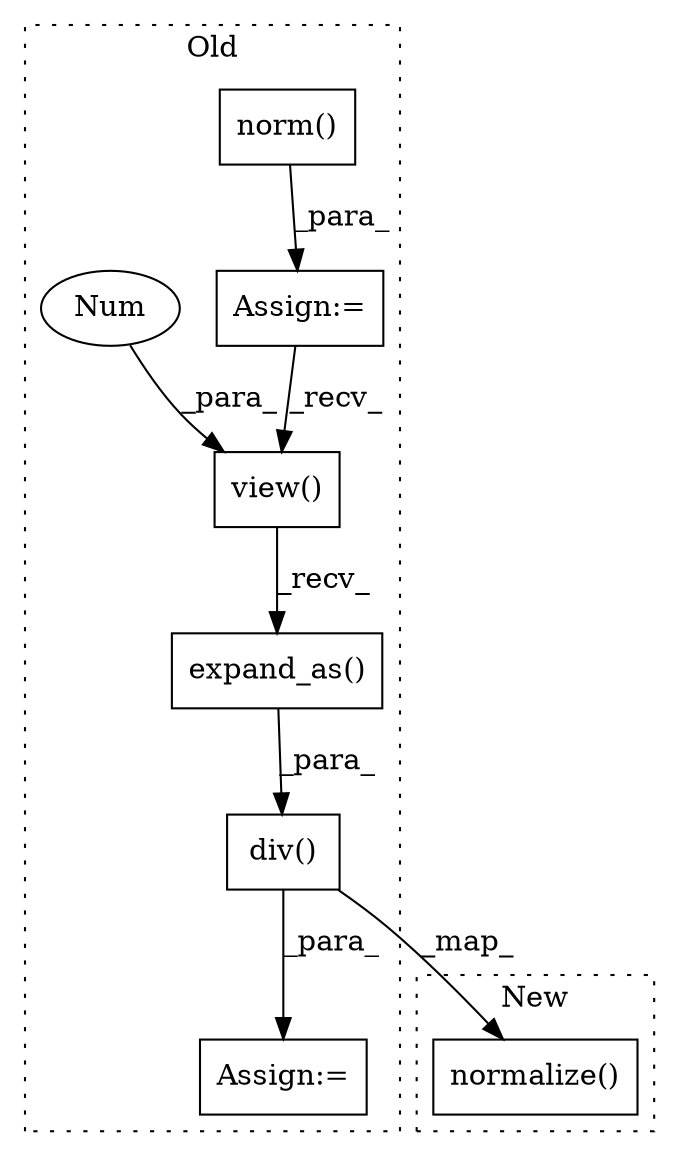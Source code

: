 digraph G {
subgraph cluster0 {
1 [label="div()" a="75" s="2553,2683" l="54,11" shape="box"];
3 [label="view()" a="75" s="2607,2639" l="11,1" shape="box"];
4 [label="norm()" a="75" s="2445,2487" l="11,13" shape="box"];
5 [label="expand_as()" a="75" s="2607,2682" l="44,1" shape="box"];
6 [label="Num" a="76" s="2638" l="1" shape="ellipse"];
7 [label="Assign:=" a="68" s="2442" l="3" shape="box"];
8 [label="Assign:=" a="68" s="2550" l="3" shape="box"];
label = "Old";
style="dotted";
}
subgraph cluster1 {
2 [label="normalize()" a="75" s="2493,2550" l="21,43" shape="box"];
label = "New";
style="dotted";
}
1 -> 8 [label="_para_"];
1 -> 2 [label="_map_"];
3 -> 5 [label="_recv_"];
4 -> 7 [label="_para_"];
5 -> 1 [label="_para_"];
6 -> 3 [label="_para_"];
7 -> 3 [label="_recv_"];
}